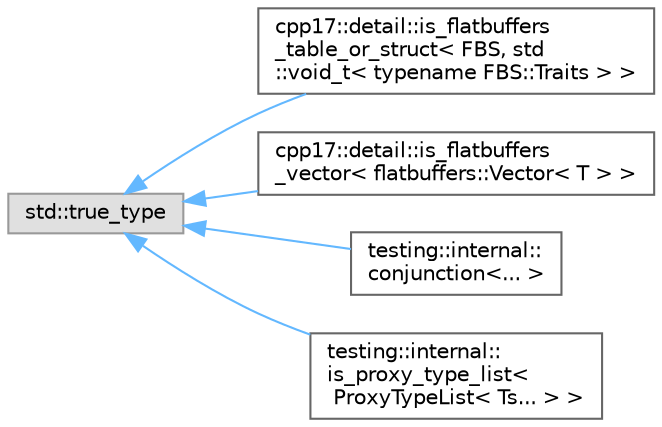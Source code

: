 digraph "Graphical Class Hierarchy"
{
 // LATEX_PDF_SIZE
  bgcolor="transparent";
  edge [fontname=Helvetica,fontsize=10,labelfontname=Helvetica,labelfontsize=10];
  node [fontname=Helvetica,fontsize=10,shape=box,height=0.2,width=0.4];
  rankdir="LR";
  Node0 [id="Node000000",label="std::true_type",height=0.2,width=0.4,color="grey60", fillcolor="#E0E0E0", style="filled",tooltip=" "];
  Node0 -> Node1 [id="edge455_Node000000_Node000001",dir="back",color="steelblue1",style="solid",tooltip=" "];
  Node1 [id="Node000001",label="cpp17::detail::is_flatbuffers\l_table_or_struct\< FBS, std\l::void_t\< typename FBS::Traits \> \>",height=0.2,width=0.4,color="grey40", fillcolor="white", style="filled",URL="$structcpp17_1_1detail_1_1is__flatbuffers__table__or__struct_3_01FBS_00_01std_1_1void__t_3_01typename_01FBS_1_1Traits_01_4_01_4.html",tooltip=" "];
  Node0 -> Node2 [id="edge456_Node000000_Node000002",dir="back",color="steelblue1",style="solid",tooltip=" "];
  Node2 [id="Node000002",label="cpp17::detail::is_flatbuffers\l_vector\< flatbuffers::Vector\< T \> \>",height=0.2,width=0.4,color="grey40", fillcolor="white", style="filled",URL="$structcpp17_1_1detail_1_1is__flatbuffers__vector_3_01flatbuffers_1_1Vector_3_01T_01_4_01_4.html",tooltip=" "];
  Node0 -> Node3 [id="edge457_Node000000_Node000003",dir="back",color="steelblue1",style="solid",tooltip=" "];
  Node3 [id="Node000003",label="testing::internal::\lconjunction\<... \>",height=0.2,width=0.4,color="grey40", fillcolor="white", style="filled",URL="$structtesting_1_1internal_1_1conjunction.html",tooltip=" "];
  Node0 -> Node4 [id="edge458_Node000000_Node000004",dir="back",color="steelblue1",style="solid",tooltip=" "];
  Node4 [id="Node000004",label="testing::internal::\lis_proxy_type_list\<\l ProxyTypeList\< Ts... \> \>",height=0.2,width=0.4,color="grey40", fillcolor="white", style="filled",URL="$structtesting_1_1internal_1_1is__proxy__type__list_3_01ProxyTypeList_3_01Ts_8_8_8_01_4_01_4.html",tooltip=" "];
}
